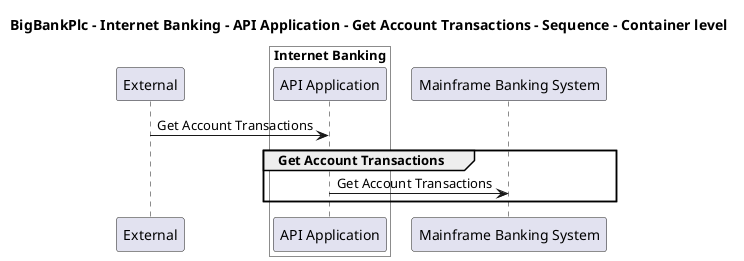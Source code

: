 @startuml

title BigBankPlc - Internet Banking - API Application - Get Account Transactions - Sequence - Container level

participant "External" as C4InterFlow.SoftwareSystems.ExternalSystem

box "Internet Banking" #White
    participant "API Application" as BigBankPlc.SoftwareSystems.InternetBanking.Containers.APIApplication
end box

participant "Mainframe Banking System" as BigBankPlc.SoftwareSystems.MainframeBankingSystem

C4InterFlow.SoftwareSystems.ExternalSystem -> BigBankPlc.SoftwareSystems.InternetBanking.Containers.APIApplication : Get Account Transactions
group Get Account Transactions
BigBankPlc.SoftwareSystems.InternetBanking.Containers.APIApplication -> BigBankPlc.SoftwareSystems.MainframeBankingSystem : Get Account Transactions
end


@enduml
